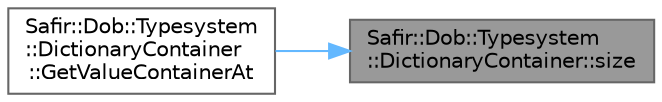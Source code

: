 digraph "Safir::Dob::Typesystem::DictionaryContainer::size"
{
 // LATEX_PDF_SIZE
  bgcolor="transparent";
  edge [fontname=Helvetica,fontsize=10,labelfontname=Helvetica,labelfontsize=10];
  node [fontname=Helvetica,fontsize=10,shape=box,height=0.2,width=0.4];
  rankdir="RL";
  Node1 [label="Safir::Dob::Typesystem\l::DictionaryContainer::size",height=0.2,width=0.4,color="gray40", fillcolor="grey60", style="filled", fontcolor="black",tooltip="Get the size of the dictionary, i.e number of contained keys."];
  Node1 -> Node2 [dir="back",color="steelblue1",style="solid"];
  Node2 [label="Safir::Dob::Typesystem\l::DictionaryContainer\l::GetValueContainerAt",height=0.2,width=0.4,color="grey40", fillcolor="white", style="filled",URL="$a01427.html#a907ab9809bc445f4e37e1d7211e344b4",tooltip="Get the container of the value at a particular position in the dictionary."];
}
